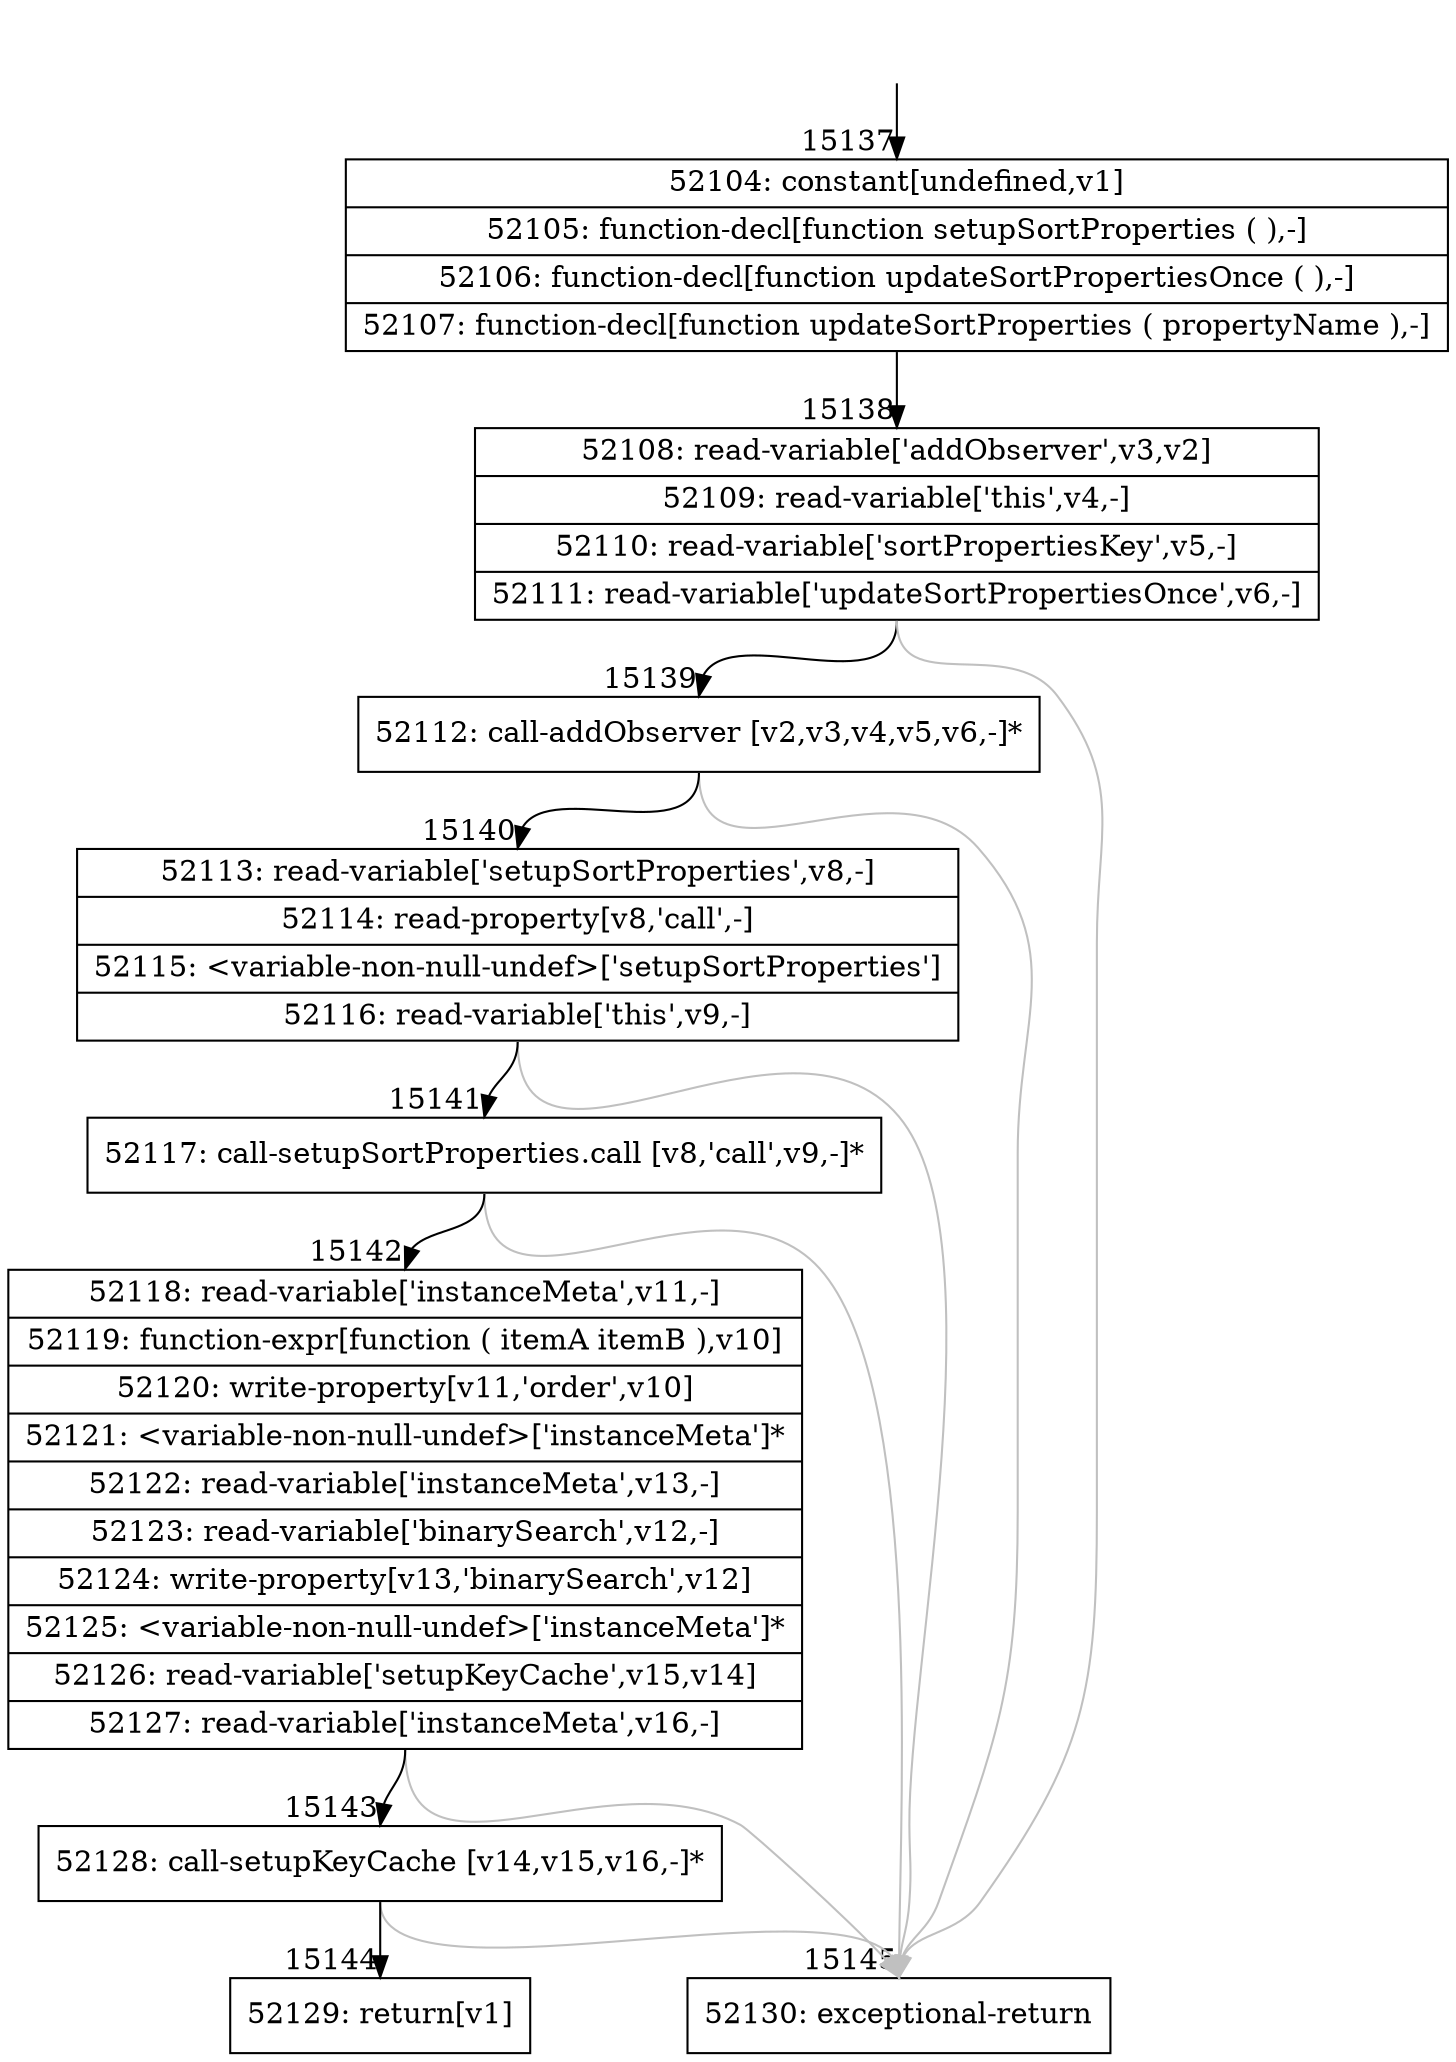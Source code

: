 digraph {
rankdir="TD"
BB_entry1273[shape=none,label=""];
BB_entry1273 -> BB15137 [tailport=s, headport=n, headlabel="    15137"]
BB15137 [shape=record label="{52104: constant[undefined,v1]|52105: function-decl[function setupSortProperties ( ),-]|52106: function-decl[function updateSortPropertiesOnce ( ),-]|52107: function-decl[function updateSortProperties ( propertyName ),-]}" ] 
BB15137 -> BB15138 [tailport=s, headport=n, headlabel="      15138"]
BB15138 [shape=record label="{52108: read-variable['addObserver',v3,v2]|52109: read-variable['this',v4,-]|52110: read-variable['sortPropertiesKey',v5,-]|52111: read-variable['updateSortPropertiesOnce',v6,-]}" ] 
BB15138 -> BB15139 [tailport=s, headport=n, headlabel="      15139"]
BB15138 -> BB15145 [tailport=s, headport=n, color=gray, headlabel="      15145"]
BB15139 [shape=record label="{52112: call-addObserver [v2,v3,v4,v5,v6,-]*}" ] 
BB15139 -> BB15140 [tailport=s, headport=n, headlabel="      15140"]
BB15139 -> BB15145 [tailport=s, headport=n, color=gray]
BB15140 [shape=record label="{52113: read-variable['setupSortProperties',v8,-]|52114: read-property[v8,'call',-]|52115: \<variable-non-null-undef\>['setupSortProperties']|52116: read-variable['this',v9,-]}" ] 
BB15140 -> BB15141 [tailport=s, headport=n, headlabel="      15141"]
BB15140 -> BB15145 [tailport=s, headport=n, color=gray]
BB15141 [shape=record label="{52117: call-setupSortProperties.call [v8,'call',v9,-]*}" ] 
BB15141 -> BB15142 [tailport=s, headport=n, headlabel="      15142"]
BB15141 -> BB15145 [tailport=s, headport=n, color=gray]
BB15142 [shape=record label="{52118: read-variable['instanceMeta',v11,-]|52119: function-expr[function ( itemA itemB ),v10]|52120: write-property[v11,'order',v10]|52121: \<variable-non-null-undef\>['instanceMeta']*|52122: read-variable['instanceMeta',v13,-]|52123: read-variable['binarySearch',v12,-]|52124: write-property[v13,'binarySearch',v12]|52125: \<variable-non-null-undef\>['instanceMeta']*|52126: read-variable['setupKeyCache',v15,v14]|52127: read-variable['instanceMeta',v16,-]}" ] 
BB15142 -> BB15143 [tailport=s, headport=n, headlabel="      15143"]
BB15142 -> BB15145 [tailport=s, headport=n, color=gray]
BB15143 [shape=record label="{52128: call-setupKeyCache [v14,v15,v16,-]*}" ] 
BB15143 -> BB15144 [tailport=s, headport=n, headlabel="      15144"]
BB15143 -> BB15145 [tailport=s, headport=n, color=gray]
BB15144 [shape=record label="{52129: return[v1]}" ] 
BB15145 [shape=record label="{52130: exceptional-return}" ] 
//#$~ 27833
}
